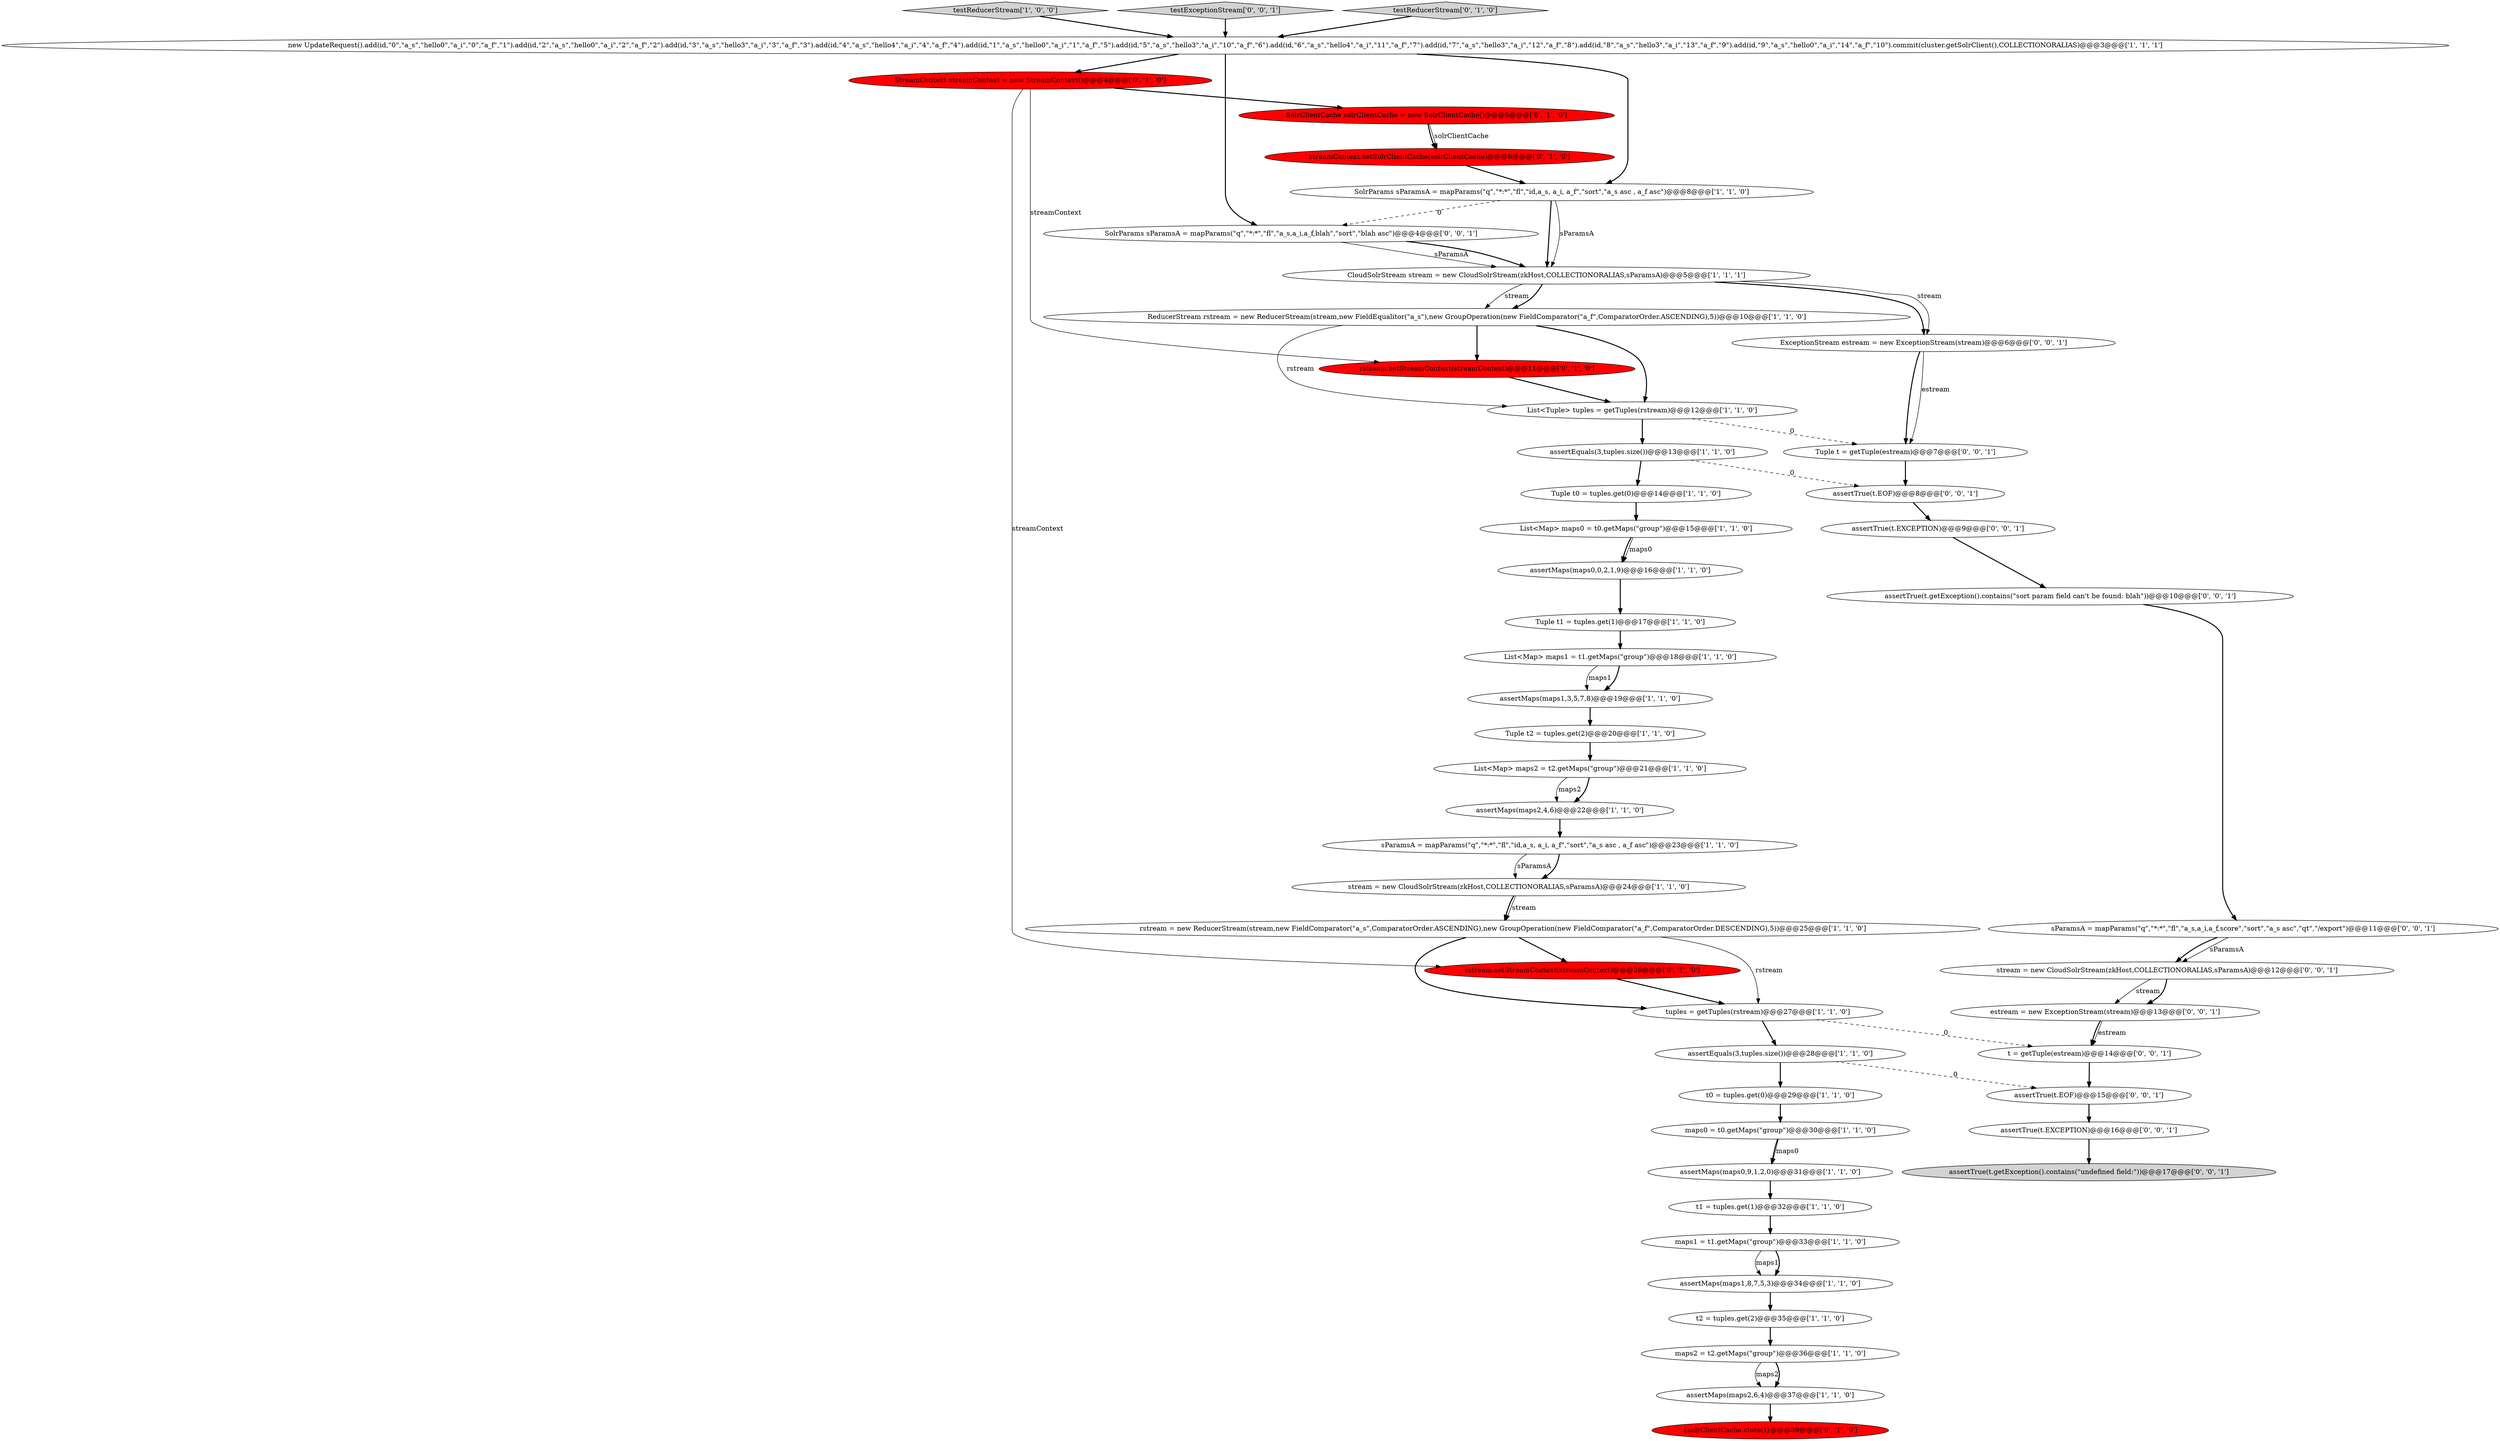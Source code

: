 digraph {
47 [style = filled, label = "stream = new CloudSolrStream(zkHost,COLLECTIONORALIAS,sParamsA)@@@12@@@['0', '0', '1']", fillcolor = white, shape = ellipse image = "AAA0AAABBB3BBB"];
50 [style = filled, label = "ExceptionStream estream = new ExceptionStream(stream)@@@6@@@['0', '0', '1']", fillcolor = white, shape = ellipse image = "AAA0AAABBB3BBB"];
25 [style = filled, label = "Tuple t1 = tuples.get(1)@@@17@@@['1', '1', '0']", fillcolor = white, shape = ellipse image = "AAA0AAABBB1BBB"];
21 [style = filled, label = "Tuple t2 = tuples.get(2)@@@20@@@['1', '1', '0']", fillcolor = white, shape = ellipse image = "AAA0AAABBB1BBB"];
26 [style = filled, label = "t1 = tuples.get(1)@@@32@@@['1', '1', '0']", fillcolor = white, shape = ellipse image = "AAA0AAABBB1BBB"];
32 [style = filled, label = "rstream.setStreamContext(streamContext)@@@26@@@['0', '1', '0']", fillcolor = red, shape = ellipse image = "AAA1AAABBB2BBB"];
41 [style = filled, label = "assertTrue(t.getException().contains(\"undefined field:\"))@@@17@@@['0', '0', '1']", fillcolor = lightgray, shape = ellipse image = "AAA0AAABBB3BBB"];
27 [style = filled, label = "List<Map> maps1 = t1.getMaps(\"group\")@@@18@@@['1', '1', '0']", fillcolor = white, shape = ellipse image = "AAA0AAABBB1BBB"];
30 [style = filled, label = "SolrClientCache solrClientCache = new SolrClientCache()@@@5@@@['0', '1', '0']", fillcolor = red, shape = ellipse image = "AAA1AAABBB2BBB"];
31 [style = filled, label = "StreamContext streamContext = new StreamContext()@@@4@@@['0', '1', '0']", fillcolor = red, shape = ellipse image = "AAA1AAABBB2BBB"];
19 [style = filled, label = "ReducerStream rstream = new ReducerStream(stream,new FieldEqualitor(\"a_s\"),new GroupOperation(new FieldComparator(\"a_f\",ComparatorOrder.ASCENDING),5))@@@10@@@['1', '1', '0']", fillcolor = white, shape = ellipse image = "AAA0AAABBB1BBB"];
34 [style = filled, label = "rstream.setStreamContext(streamContext)@@@11@@@['0', '1', '0']", fillcolor = red, shape = ellipse image = "AAA1AAABBB2BBB"];
9 [style = filled, label = "maps2 = t2.getMaps(\"group\")@@@36@@@['1', '1', '0']", fillcolor = white, shape = ellipse image = "AAA0AAABBB1BBB"];
24 [style = filled, label = "assertMaps(maps2,6,4)@@@37@@@['1', '1', '0']", fillcolor = white, shape = ellipse image = "AAA0AAABBB1BBB"];
13 [style = filled, label = "List<Tuple> tuples = getTuples(rstream)@@@12@@@['1', '1', '0']", fillcolor = white, shape = ellipse image = "AAA0AAABBB1BBB"];
11 [style = filled, label = "assertMaps(maps1,8,7,5,3)@@@34@@@['1', '1', '0']", fillcolor = white, shape = ellipse image = "AAA0AAABBB1BBB"];
0 [style = filled, label = "assertEquals(3,tuples.size())@@@13@@@['1', '1', '0']", fillcolor = white, shape = ellipse image = "AAA0AAABBB1BBB"];
16 [style = filled, label = "t2 = tuples.get(2)@@@35@@@['1', '1', '0']", fillcolor = white, shape = ellipse image = "AAA0AAABBB1BBB"];
6 [style = filled, label = "sParamsA = mapParams(\"q\",\"*:*\",\"fl\",\"id,a_s, a_i, a_f\",\"sort\",\"a_s asc , a_f asc\")@@@23@@@['1', '1', '0']", fillcolor = white, shape = ellipse image = "AAA0AAABBB1BBB"];
8 [style = filled, label = "assertMaps(maps0,0,2,1,9)@@@16@@@['1', '1', '0']", fillcolor = white, shape = ellipse image = "AAA0AAABBB1BBB"];
22 [style = filled, label = "assertMaps(maps2,4,6)@@@22@@@['1', '1', '0']", fillcolor = white, shape = ellipse image = "AAA0AAABBB1BBB"];
36 [style = filled, label = "streamContext.setSolrClientCache(solrClientCache)@@@6@@@['0', '1', '0']", fillcolor = red, shape = ellipse image = "AAA1AAABBB2BBB"];
43 [style = filled, label = "t = getTuple(estream)@@@14@@@['0', '0', '1']", fillcolor = white, shape = ellipse image = "AAA0AAABBB3BBB"];
46 [style = filled, label = "assertTrue(t.EXCEPTION)@@@9@@@['0', '0', '1']", fillcolor = white, shape = ellipse image = "AAA0AAABBB3BBB"];
28 [style = filled, label = "new UpdateRequest().add(id,\"0\",\"a_s\",\"hello0\",\"a_i\",\"0\",\"a_f\",\"1\").add(id,\"2\",\"a_s\",\"hello0\",\"a_i\",\"2\",\"a_f\",\"2\").add(id,\"3\",\"a_s\",\"hello3\",\"a_i\",\"3\",\"a_f\",\"3\").add(id,\"4\",\"a_s\",\"hello4\",\"a_i\",\"4\",\"a_f\",\"4\").add(id,\"1\",\"a_s\",\"hello0\",\"a_i\",\"1\",\"a_f\",\"5\").add(id,\"5\",\"a_s\",\"hello3\",\"a_i\",\"10\",\"a_f\",\"6\").add(id,\"6\",\"a_s\",\"hello4\",\"a_i\",\"11\",\"a_f\",\"7\").add(id,\"7\",\"a_s\",\"hello3\",\"a_i\",\"12\",\"a_f\",\"8\").add(id,\"8\",\"a_s\",\"hello3\",\"a_i\",\"13\",\"a_f\",\"9\").add(id,\"9\",\"a_s\",\"hello0\",\"a_i\",\"14\",\"a_f\",\"10\").commit(cluster.getSolrClient(),COLLECTIONORALIAS)@@@3@@@['1', '1', '1']", fillcolor = white, shape = ellipse image = "AAA0AAABBB1BBB"];
1 [style = filled, label = "testReducerStream['1', '0', '0']", fillcolor = lightgray, shape = diamond image = "AAA0AAABBB1BBB"];
37 [style = filled, label = "testExceptionStream['0', '0', '1']", fillcolor = lightgray, shape = diamond image = "AAA0AAABBB3BBB"];
39 [style = filled, label = "estream = new ExceptionStream(stream)@@@13@@@['0', '0', '1']", fillcolor = white, shape = ellipse image = "AAA0AAABBB3BBB"];
33 [style = filled, label = "{solrClientCache.close()}@@@39@@@['0', '1', '0']", fillcolor = red, shape = ellipse image = "AAA1AAABBB2BBB"];
3 [style = filled, label = "Tuple t0 = tuples.get(0)@@@14@@@['1', '1', '0']", fillcolor = white, shape = ellipse image = "AAA0AAABBB1BBB"];
49 [style = filled, label = "assertTrue(t.EOF)@@@8@@@['0', '0', '1']", fillcolor = white, shape = ellipse image = "AAA0AAABBB3BBB"];
7 [style = filled, label = "maps1 = t1.getMaps(\"group\")@@@33@@@['1', '1', '0']", fillcolor = white, shape = ellipse image = "AAA0AAABBB1BBB"];
2 [style = filled, label = "assertMaps(maps0,9,1,2,0)@@@31@@@['1', '1', '0']", fillcolor = white, shape = ellipse image = "AAA0AAABBB1BBB"];
42 [style = filled, label = "SolrParams sParamsA = mapParams(\"q\",\"*:*\",\"fl\",\"a_s,a_i,a_f,blah\",\"sort\",\"blah asc\")@@@4@@@['0', '0', '1']", fillcolor = white, shape = ellipse image = "AAA0AAABBB3BBB"];
17 [style = filled, label = "maps0 = t0.getMaps(\"group\")@@@30@@@['1', '1', '0']", fillcolor = white, shape = ellipse image = "AAA0AAABBB1BBB"];
45 [style = filled, label = "assertTrue(t.getException().contains(\"sort param field can't be found: blah\"))@@@10@@@['0', '0', '1']", fillcolor = white, shape = ellipse image = "AAA0AAABBB3BBB"];
5 [style = filled, label = "tuples = getTuples(rstream)@@@27@@@['1', '1', '0']", fillcolor = white, shape = ellipse image = "AAA0AAABBB1BBB"];
20 [style = filled, label = "assertEquals(3,tuples.size())@@@28@@@['1', '1', '0']", fillcolor = white, shape = ellipse image = "AAA0AAABBB1BBB"];
14 [style = filled, label = "rstream = new ReducerStream(stream,new FieldComparator(\"a_s\",ComparatorOrder.ASCENDING),new GroupOperation(new FieldComparator(\"a_f\",ComparatorOrder.DESCENDING),5))@@@25@@@['1', '1', '0']", fillcolor = white, shape = ellipse image = "AAA0AAABBB1BBB"];
29 [style = filled, label = "CloudSolrStream stream = new CloudSolrStream(zkHost,COLLECTIONORALIAS,sParamsA)@@@5@@@['1', '1', '1']", fillcolor = white, shape = ellipse image = "AAA0AAABBB1BBB"];
18 [style = filled, label = "SolrParams sParamsA = mapParams(\"q\",\"*:*\",\"fl\",\"id,a_s, a_i, a_f\",\"sort\",\"a_s asc , a_f asc\")@@@8@@@['1', '1', '0']", fillcolor = white, shape = ellipse image = "AAA0AAABBB1BBB"];
35 [style = filled, label = "testReducerStream['0', '1', '0']", fillcolor = lightgray, shape = diamond image = "AAA0AAABBB2BBB"];
40 [style = filled, label = "assertTrue(t.EXCEPTION)@@@16@@@['0', '0', '1']", fillcolor = white, shape = ellipse image = "AAA0AAABBB3BBB"];
48 [style = filled, label = "Tuple t = getTuple(estream)@@@7@@@['0', '0', '1']", fillcolor = white, shape = ellipse image = "AAA0AAABBB3BBB"];
10 [style = filled, label = "List<Map> maps2 = t2.getMaps(\"group\")@@@21@@@['1', '1', '0']", fillcolor = white, shape = ellipse image = "AAA0AAABBB1BBB"];
23 [style = filled, label = "t0 = tuples.get(0)@@@29@@@['1', '1', '0']", fillcolor = white, shape = ellipse image = "AAA0AAABBB1BBB"];
38 [style = filled, label = "sParamsA = mapParams(\"q\",\"*:*\",\"fl\",\"a_s,a_i,a_f,score\",\"sort\",\"a_s asc\",\"qt\",\"/export\")@@@11@@@['0', '0', '1']", fillcolor = white, shape = ellipse image = "AAA0AAABBB3BBB"];
15 [style = filled, label = "stream = new CloudSolrStream(zkHost,COLLECTIONORALIAS,sParamsA)@@@24@@@['1', '1', '0']", fillcolor = white, shape = ellipse image = "AAA0AAABBB1BBB"];
12 [style = filled, label = "List<Map> maps0 = t0.getMaps(\"group\")@@@15@@@['1', '1', '0']", fillcolor = white, shape = ellipse image = "AAA0AAABBB1BBB"];
44 [style = filled, label = "assertTrue(t.EOF)@@@15@@@['0', '0', '1']", fillcolor = white, shape = ellipse image = "AAA0AAABBB3BBB"];
4 [style = filled, label = "assertMaps(maps1,3,5,7,8)@@@19@@@['1', '1', '0']", fillcolor = white, shape = ellipse image = "AAA0AAABBB1BBB"];
0->3 [style = bold, label=""];
10->22 [style = bold, label=""];
11->16 [style = bold, label=""];
21->10 [style = bold, label=""];
32->5 [style = bold, label=""];
19->34 [style = bold, label=""];
7->11 [style = solid, label="maps1"];
2->26 [style = bold, label=""];
7->11 [style = bold, label=""];
48->49 [style = bold, label=""];
28->18 [style = bold, label=""];
37->28 [style = bold, label=""];
26->7 [style = bold, label=""];
15->14 [style = solid, label="stream"];
15->14 [style = bold, label=""];
19->13 [style = solid, label="rstream"];
5->20 [style = bold, label=""];
47->39 [style = solid, label="stream"];
28->31 [style = bold, label=""];
12->8 [style = solid, label="maps0"];
34->13 [style = bold, label=""];
39->43 [style = bold, label=""];
4->21 [style = bold, label=""];
44->40 [style = bold, label=""];
38->47 [style = solid, label="sParamsA"];
30->36 [style = bold, label=""];
47->39 [style = bold, label=""];
3->12 [style = bold, label=""];
50->48 [style = bold, label=""];
42->29 [style = solid, label="sParamsA"];
13->48 [style = dashed, label="0"];
42->29 [style = bold, label=""];
6->15 [style = bold, label=""];
14->5 [style = solid, label="rstream"];
29->19 [style = solid, label="stream"];
18->42 [style = dashed, label="0"];
35->28 [style = bold, label=""];
25->27 [style = bold, label=""];
24->33 [style = bold, label=""];
6->15 [style = solid, label="sParamsA"];
27->4 [style = bold, label=""];
18->29 [style = bold, label=""];
1->28 [style = bold, label=""];
9->24 [style = solid, label="maps2"];
17->2 [style = solid, label="maps0"];
50->48 [style = solid, label="estream"];
20->44 [style = dashed, label="0"];
19->13 [style = bold, label=""];
29->19 [style = bold, label=""];
20->23 [style = bold, label=""];
17->2 [style = bold, label=""];
30->36 [style = solid, label="solrClientCache"];
29->50 [style = bold, label=""];
5->43 [style = dashed, label="0"];
12->8 [style = bold, label=""];
49->46 [style = bold, label=""];
18->29 [style = solid, label="sParamsA"];
27->4 [style = solid, label="maps1"];
45->38 [style = bold, label=""];
36->18 [style = bold, label=""];
31->30 [style = bold, label=""];
40->41 [style = bold, label=""];
31->32 [style = solid, label="streamContext"];
29->50 [style = solid, label="stream"];
38->47 [style = bold, label=""];
46->45 [style = bold, label=""];
23->17 [style = bold, label=""];
13->0 [style = bold, label=""];
31->34 [style = solid, label="streamContext"];
10->22 [style = solid, label="maps2"];
28->42 [style = bold, label=""];
14->32 [style = bold, label=""];
0->49 [style = dashed, label="0"];
43->44 [style = bold, label=""];
8->25 [style = bold, label=""];
9->24 [style = bold, label=""];
16->9 [style = bold, label=""];
39->43 [style = solid, label="estream"];
22->6 [style = bold, label=""];
14->5 [style = bold, label=""];
}
